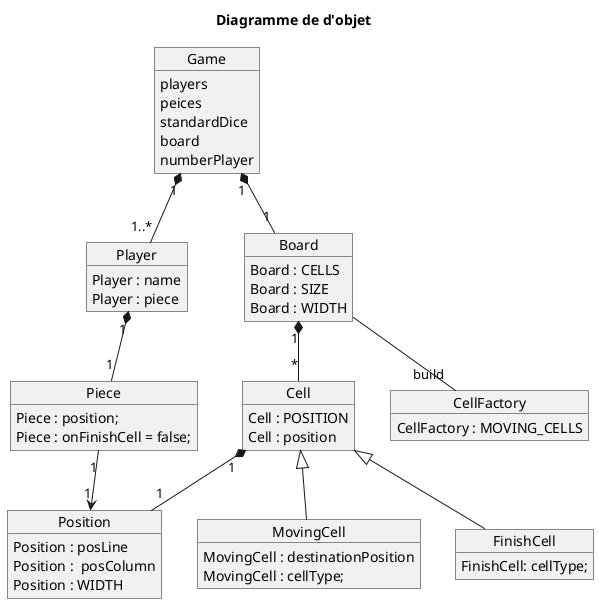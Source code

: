 @startuml

Title Diagramme de d'objet

object Game
    Game : players
    Game : peices
    Game : standardDice
    Game : board
    Game : numberPlayer


object Player {
    Player : name
    Player : piece

}

object Board {
    Board : CELLS
    Board : SIZE
    Board : WIDTH

}

object Cell {
    Cell : POSITION
}

object Position {
    Position : posLine
    Position :  posColumn
    Position : WIDTH

}

object Piece {
    Piece : position;
    Piece : onFinishCell = false;
}

object Cell {
    Cell : position
}

object MovingCell {
    MovingCell : destinationPosition
    MovingCell : cellType;
}

object FinishCell {
    FinishCell: cellType;
}

object CellFactory {
    CellFactory : MOVING_CELLS
}

Board --"build" CellFactory
Game "1"*--"1" Board
Board "1"*--"*" Cell
Game "1"*--"1..*" Player
Cell "1"*--"1" Position
Piece "1"->"1" Position
Player "1"*--"1" Piece
Cell <|-- MovingCell
Cell <|-- FinishCell

@enduml
